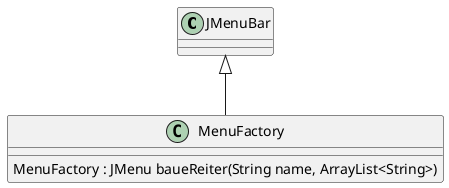 @startuml

class JMenuBar

class MenuFactory {

MenuFactory : JMenu baueReiter(String name, ArrayList<String>)

}

JMenuBar <|-- MenuFactory

@enduml
